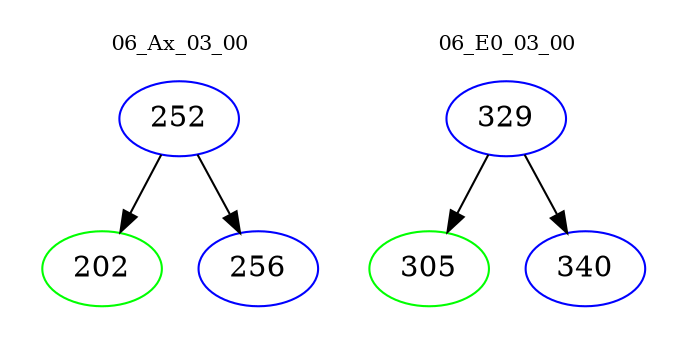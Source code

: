 digraph{
subgraph cluster_0 {
color = white
label = "06_Ax_03_00";
fontsize=10;
T0_252 [label="252", color="blue"]
T0_252 -> T0_202 [color="black"]
T0_202 [label="202", color="green"]
T0_252 -> T0_256 [color="black"]
T0_256 [label="256", color="blue"]
}
subgraph cluster_1 {
color = white
label = "06_E0_03_00";
fontsize=10;
T1_329 [label="329", color="blue"]
T1_329 -> T1_305 [color="black"]
T1_305 [label="305", color="green"]
T1_329 -> T1_340 [color="black"]
T1_340 [label="340", color="blue"]
}
}
